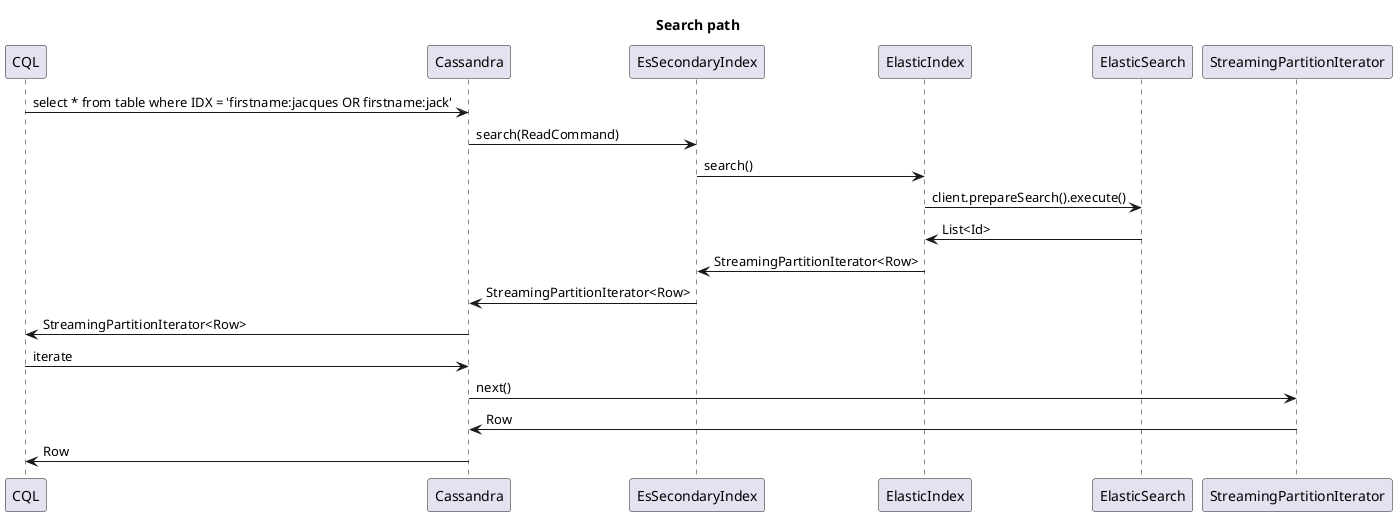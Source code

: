 @startuml

title Search path


CQL -> Cassandra: select * from table where IDX = 'firstname:jacques OR firstname:jack'
Cassandra -> EsSecondaryIndex: search(ReadCommand)
EsSecondaryIndex -> ElasticIndex: search()
ElasticIndex -> ElasticSearch: client.prepareSearch().execute()
ElasticSearch -> ElasticIndex: List<Id>
ElasticIndex -> EsSecondaryIndex: StreamingPartitionIterator<Row>
EsSecondaryIndex -> Cassandra: StreamingPartitionIterator<Row>
Cassandra -> CQL: StreamingPartitionIterator<Row>
CQL -> Cassandra: iterate
Cassandra -> StreamingPartitionIterator: next()
StreamingPartitionIterator -> Cassandra: Row
Cassandra -> CQL: Row


@enduml
